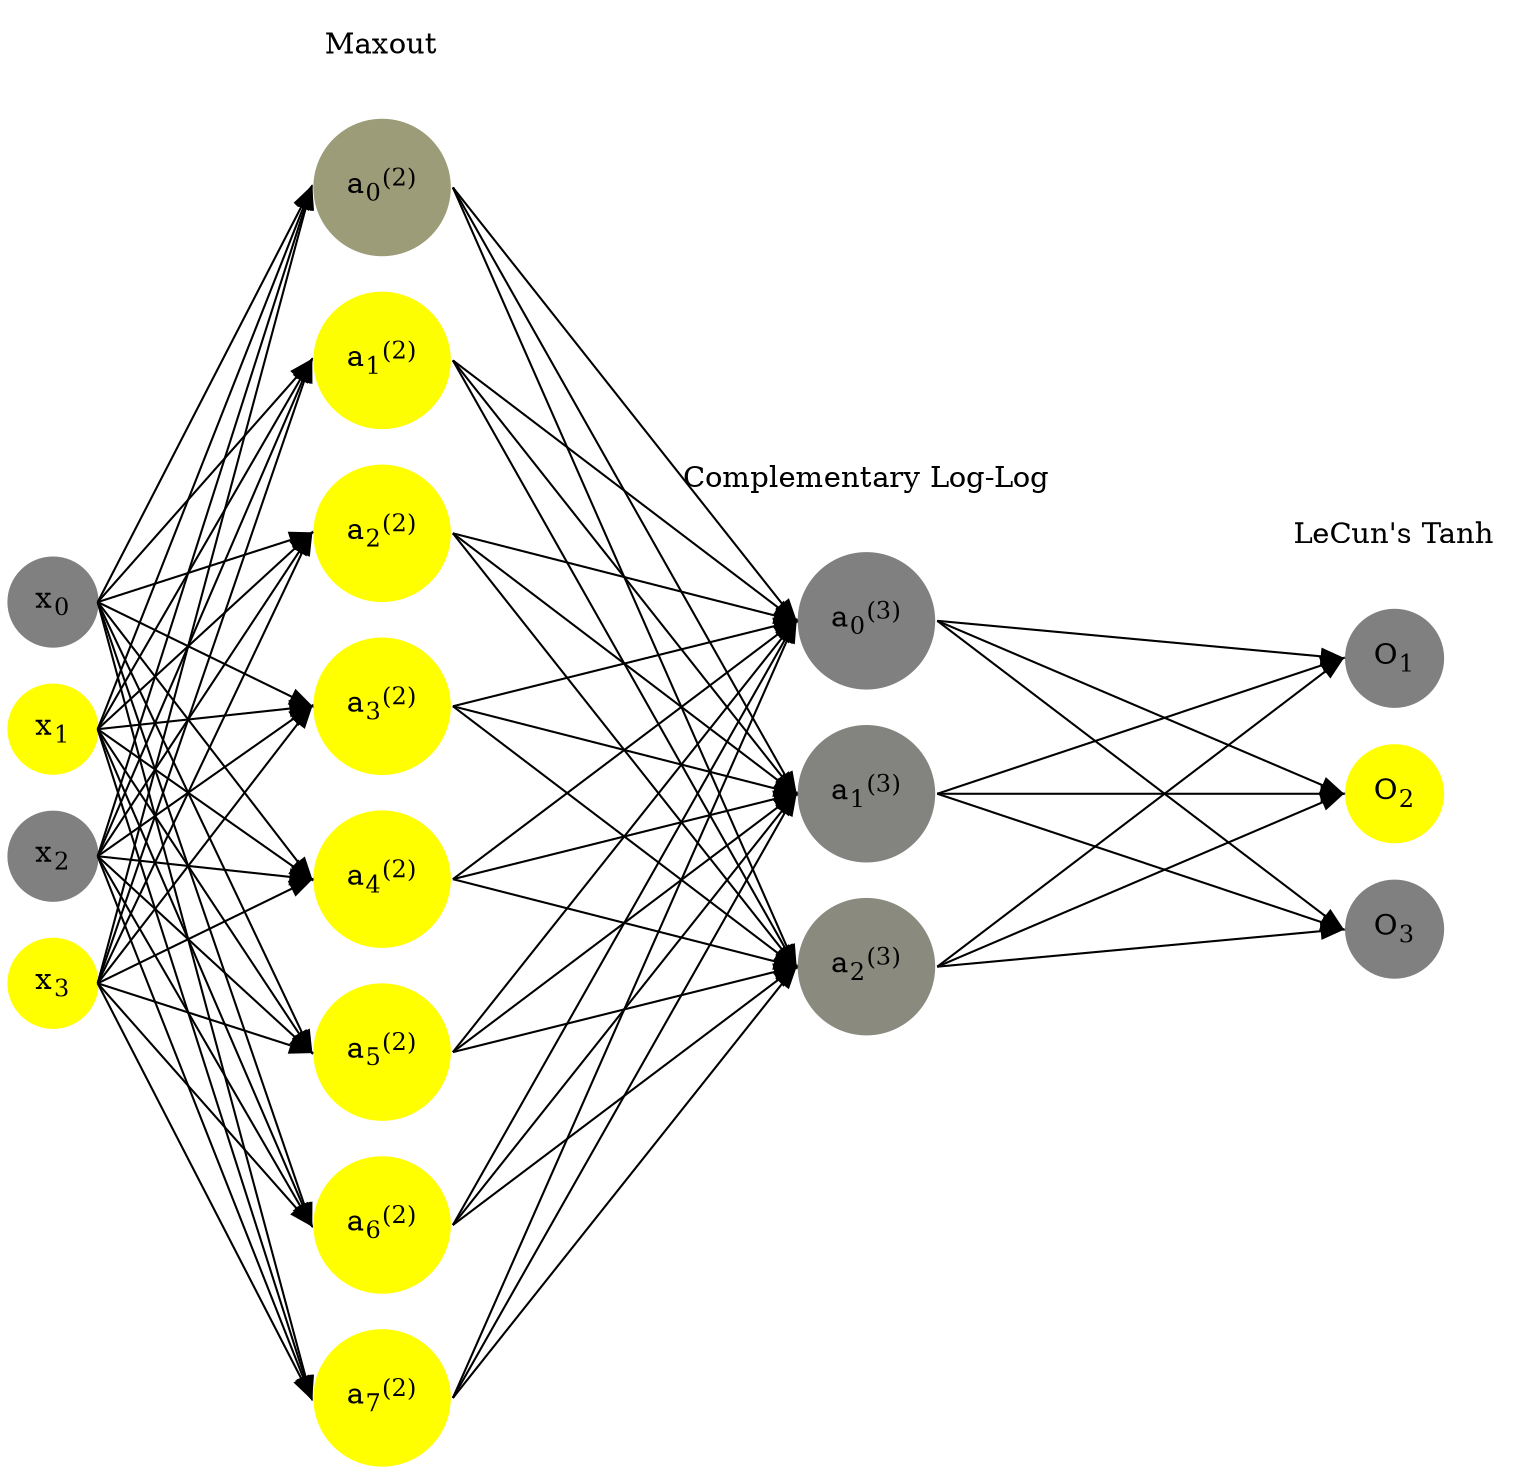 digraph G {
	rankdir = LR;
	splines=false;
	edge[style=invis];
	ranksep= 1.4;
	{
	node [shape=circle, color="0.1667, 0.0, 0.5", style=filled, fillcolor="0.1667, 0.0, 0.5"];
	x0 [label=<x<sub>0</sub>>];
	}
	{
	node [shape=circle, color="0.1667, 1.0, 1.0", style=filled, fillcolor="0.1667, 1.0, 1.0"];
	x1 [label=<x<sub>1</sub>>];
	}
	{
	node [shape=circle, color="0.1667, 0.0, 0.5", style=filled, fillcolor="0.1667, 0.0, 0.5"];
	x2 [label=<x<sub>2</sub>>];
	}
	{
	node [shape=circle, color="0.1667, 1.0, 1.0", style=filled, fillcolor="0.1667, 1.0, 1.0"];
	x3 [label=<x<sub>3</sub>>];
	}
	{
	node [shape=circle, color="0.1667, 0.222013, 0.611006", style=filled, fillcolor="0.1667, 0.222013, 0.611006"];
	a02 [label=<a<sub>0</sub><sup>(2)</sup>>];
	}
	{
	node [shape=circle, color="0.1667, 0.992127, 0.996063", style=filled, fillcolor="0.1667, 0.992127, 0.996063"];
	a12 [label=<a<sub>1</sub><sup>(2)</sup>>];
	}
	{
	node [shape=circle, color="0.1667, 2.589949, 1.794975", style=filled, fillcolor="0.1667, 2.589949, 1.794975"];
	a22 [label=<a<sub>2</sub><sup>(2)</sup>>];
	}
	{
	node [shape=circle, color="0.1667, 2.589949, 1.794975", style=filled, fillcolor="0.1667, 2.589949, 1.794975"];
	a32 [label=<a<sub>3</sub><sup>(2)</sup>>];
	}
	{
	node [shape=circle, color="0.1667, 2.589949, 1.794975", style=filled, fillcolor="0.1667, 2.589949, 1.794975"];
	a42 [label=<a<sub>4</sub><sup>(2)</sup>>];
	}
	{
	node [shape=circle, color="0.1667, 2.589949, 1.794975", style=filled, fillcolor="0.1667, 2.589949, 1.794975"];
	a52 [label=<a<sub>5</sub><sup>(2)</sup>>];
	}
	{
	node [shape=circle, color="0.1667, 2.589949, 1.794975", style=filled, fillcolor="0.1667, 2.589949, 1.794975"];
	a62 [label=<a<sub>6</sub><sup>(2)</sup>>];
	}
	{
	node [shape=circle, color="0.1667, 2.589949, 1.794975", style=filled, fillcolor="0.1667, 2.589949, 1.794975"];
	a72 [label=<a<sub>7</sub><sup>(2)</sup>>];
	}
	{
	node [shape=circle, color="0.1667, 0.000001, 0.500001", style=filled, fillcolor="0.1667, 0.000001, 0.500001"];
	a03 [label=<a<sub>0</sub><sup>(3)</sup>>];
	}
	{
	node [shape=circle, color="0.1667, 0.027081, 0.513541", style=filled, fillcolor="0.1667, 0.027081, 0.513541"];
	a13 [label=<a<sub>1</sub><sup>(3)</sup>>];
	}
	{
	node [shape=circle, color="0.1667, 0.083448, 0.541724", style=filled, fillcolor="0.1667, 0.083448, 0.541724"];
	a23 [label=<a<sub>2</sub><sup>(3)</sup>>];
	}
	{
	node [shape=circle, color="0.1667, 0.0, 0.5", style=filled, fillcolor="0.1667, 0.0, 0.5"];
	O1 [label=<O<sub>1</sub>>];
	}
	{
	node [shape=circle, color="0.1667, 1.0, 1.0", style=filled, fillcolor="0.1667, 1.0, 1.0"];
	O2 [label=<O<sub>2</sub>>];
	}
	{
	node [shape=circle, color="0.1667, 0.0, 0.5", style=filled, fillcolor="0.1667, 0.0, 0.5"];
	O3 [label=<O<sub>3</sub>>];
	}
	{
	rank=same;
	x0->x1->x2->x3;
	}
	{
	rank=same;
	a02->a12->a22->a32->a42->a52->a62->a72;
	}
	{
	rank=same;
	a03->a13->a23;
	}
	{
	rank=same;
	O1->O2->O3;
	}
	l1 [shape=plaintext,label="Maxout"];
	l1->a02;
	{rank=same; l1;a02};
	l2 [shape=plaintext,label="Complementary Log-Log"];
	l2->a03;
	{rank=same; l2;a03};
	l3 [shape=plaintext,label="LeCun's Tanh"];
	l3->O1;
	{rank=same; l3;O1};
edge[style=solid, tailport=e, headport=w];
	{x0;x1;x2;x3} -> {a02;a12;a22;a32;a42;a52;a62;a72};
	{a02;a12;a22;a32;a42;a52;a62;a72} -> {a03;a13;a23};
	{a03;a13;a23} -> {O1,O2,O3};
}